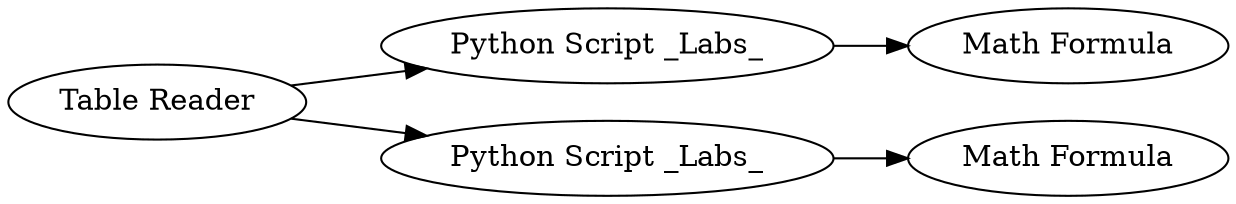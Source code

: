digraph {
	20 [label="Python Script _Labs_"]
	22 [label="Python Script _Labs_"]
	23 [label="Math Formula"]
	24 [label="Math Formula"]
	28 [label="Table Reader"]
	20 -> 24
	22 -> 23
	28 -> 20
	28 -> 22
	rankdir=LR
}
